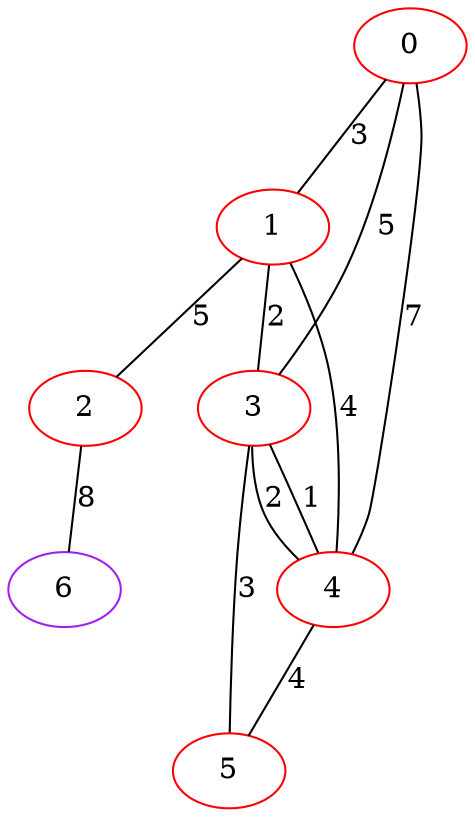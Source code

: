 graph "" {
0 [color=red, weight=1];
1 [color=red, weight=1];
2 [color=red, weight=1];
3 [color=red, weight=1];
4 [color=red, weight=1];
5 [color=red, weight=1];
6 [color=purple, weight=4];
0 -- 1  [key=0, label=3];
0 -- 3  [key=0, label=5];
0 -- 4  [key=0, label=7];
1 -- 2  [key=0, label=5];
1 -- 3  [key=0, label=2];
1 -- 4  [key=0, label=4];
2 -- 6  [key=0, label=8];
3 -- 4  [key=0, label=1];
3 -- 4  [key=1, label=2];
3 -- 5  [key=0, label=3];
4 -- 5  [key=0, label=4];
}
